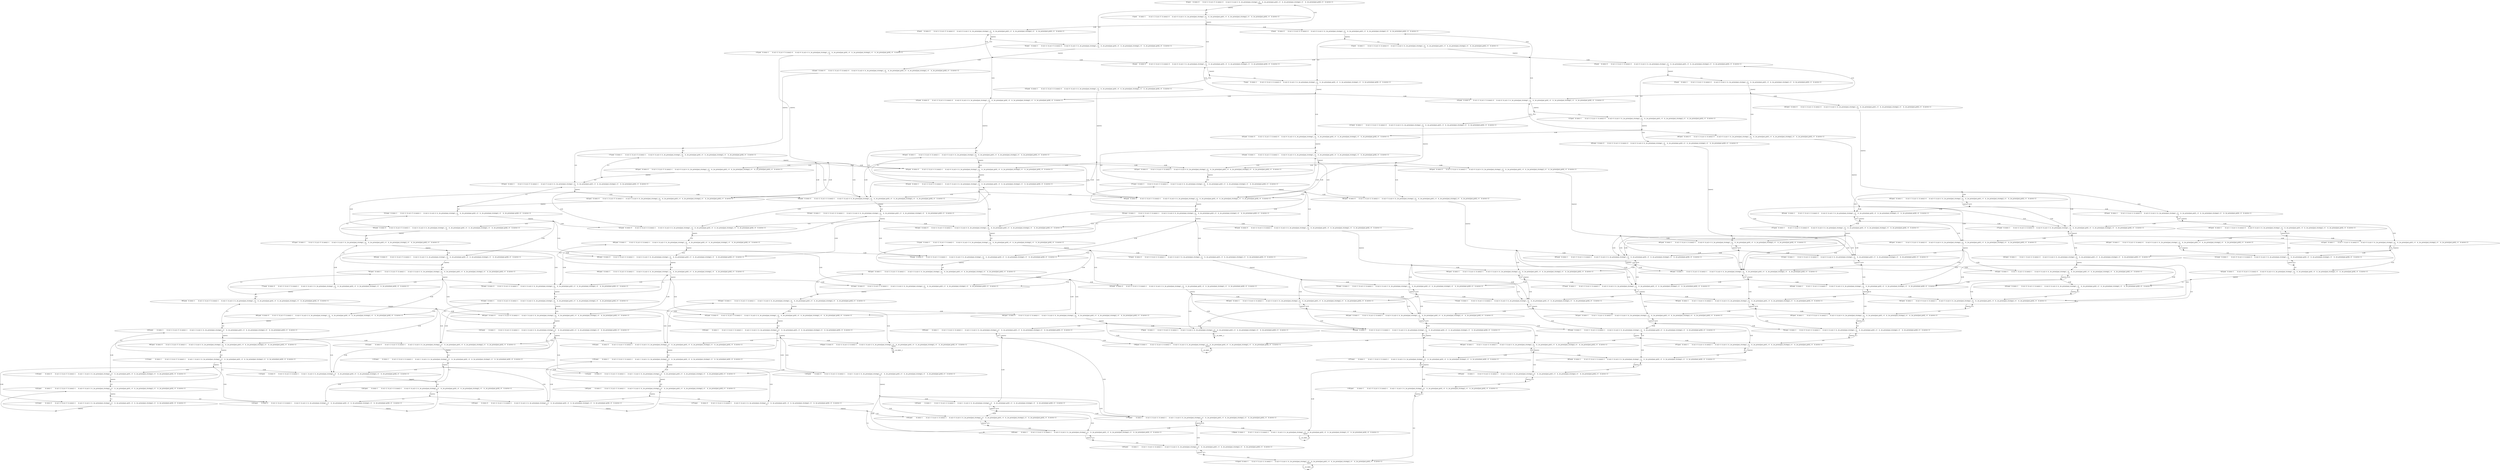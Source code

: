 digraph model {
	0 [ label = "0[!goal	& mem=0	& xa1=2	& ya1=5	& mem2=0	& xa2=6	& ya2=2	& _loc_prism2jani_strategy1_=0	& _loc_prism2jani_grid1_=0	& _loc_prism2jani_strategy2_=0	& _loc_prism2jani_grid2_=0	& moves=1]
: {init}" ];
	1 [ label = "1[!goal	& mem=1	& xa1=2	& ya1=5	& mem2=0	& xa2=6	& ya2=2	& _loc_prism2jani_strategy1_=0	& _loc_prism2jani_grid1_=0	& _loc_prism2jani_strategy2_=0	& _loc_prism2jani_grid2_=0	& moves=1]
: {}" ];
	2 [ label = "2[!goal	& mem=0	& xa1=2	& ya1=4	& mem2=0	& xa2=6	& ya2=2	& _loc_prism2jani_strategy1_=0	& _loc_prism2jani_grid1_=0	& _loc_prism2jani_strategy2_=0	& _loc_prism2jani_grid2_=0	& moves=1]
: {}" ];
	3 [ label = "3[!goal	& mem=1	& xa1=2	& ya1=4	& mem2=0	& xa2=6	& ya2=2	& _loc_prism2jani_strategy1_=0	& _loc_prism2jani_grid1_=0	& _loc_prism2jani_strategy2_=0	& _loc_prism2jani_grid2_=0	& moves=1]
: {}" ];
	4 [ label = "4[!goal	& mem=0	& xa1=2	& ya1=5	& mem2=0	& xa2=6	& ya2=3	& _loc_prism2jani_strategy1_=0	& _loc_prism2jani_grid1_=0	& _loc_prism2jani_strategy2_=0	& _loc_prism2jani_grid2_=0	& moves=1]
: {}" ];
	5 [ label = "5[!goal	& mem=1	& xa1=2	& ya1=5	& mem2=0	& xa2=6	& ya2=3	& _loc_prism2jani_strategy1_=0	& _loc_prism2jani_grid1_=0	& _loc_prism2jani_strategy2_=0	& _loc_prism2jani_grid2_=0	& moves=1]
: {}" ];
	6 [ label = "6[!goal	& mem=0	& xa1=2	& ya1=4	& mem2=0	& xa2=6	& ya2=3	& _loc_prism2jani_strategy1_=0	& _loc_prism2jani_grid1_=0	& _loc_prism2jani_strategy2_=0	& _loc_prism2jani_grid2_=0	& moves=1]
: {}" ];
	7 [ label = "7[!goal	& mem=1	& xa1=2	& ya1=4	& mem2=0	& xa2=6	& ya2=3	& _loc_prism2jani_strategy1_=0	& _loc_prism2jani_grid1_=0	& _loc_prism2jani_strategy2_=0	& _loc_prism2jani_grid2_=0	& moves=1]
: {}" ];
	8 [ label = "8[!goal	& mem=0	& xa1=2	& ya1=3	& mem2=0	& xa2=6	& ya2=2	& _loc_prism2jani_strategy1_=0	& _loc_prism2jani_grid1_=0	& _loc_prism2jani_strategy2_=0	& _loc_prism2jani_grid2_=0	& moves=1]
: {}" ];
	9 [ label = "9[!goal	& mem=1	& xa1=2	& ya1=3	& mem2=0	& xa2=6	& ya2=2	& _loc_prism2jani_strategy1_=0	& _loc_prism2jani_grid1_=0	& _loc_prism2jani_strategy2_=0	& _loc_prism2jani_grid2_=0	& moves=1]
: {}" ];
	10 [ label = "10[!goal	& mem=0	& xa1=2	& ya1=3	& mem2=0	& xa2=6	& ya2=3	& _loc_prism2jani_strategy1_=0	& _loc_prism2jani_grid1_=0	& _loc_prism2jani_strategy2_=0	& _loc_prism2jani_grid2_=0	& moves=1]
: {}" ];
	11 [ label = "11[!goal	& mem=1	& xa1=2	& ya1=3	& mem2=0	& xa2=6	& ya2=3	& _loc_prism2jani_strategy1_=0	& _loc_prism2jani_grid1_=0	& _loc_prism2jani_strategy2_=0	& _loc_prism2jani_grid2_=0	& moves=1]
: {}" ];
	12 [ label = "12[!goal	& mem=0	& xa1=2	& ya1=5	& mem2=0	& xa2=6	& ya2=4	& _loc_prism2jani_strategy1_=0	& _loc_prism2jani_grid1_=0	& _loc_prism2jani_strategy2_=0	& _loc_prism2jani_grid2_=0	& moves=1]
: {}" ];
	13 [ label = "13[!goal	& mem=1	& xa1=2	& ya1=5	& mem2=0	& xa2=6	& ya2=4	& _loc_prism2jani_strategy1_=0	& _loc_prism2jani_grid1_=0	& _loc_prism2jani_strategy2_=0	& _loc_prism2jani_grid2_=0	& moves=1]
: {}" ];
	14 [ label = "14[!goal	& mem=0	& xa1=2	& ya1=4	& mem2=0	& xa2=6	& ya2=4	& _loc_prism2jani_strategy1_=0	& _loc_prism2jani_grid1_=0	& _loc_prism2jani_strategy2_=0	& _loc_prism2jani_grid2_=0	& moves=1]
: {}" ];
	15 [ label = "15[!goal	& mem=1	& xa1=2	& ya1=4	& mem2=0	& xa2=6	& ya2=4	& _loc_prism2jani_strategy1_=0	& _loc_prism2jani_grid1_=0	& _loc_prism2jani_strategy2_=0	& _loc_prism2jani_grid2_=0	& moves=1]
: {}" ];
	16 [ label = "16[!goal	& mem=0	& xa1=2	& ya1=5	& mem2=1	& xa2=6	& ya2=4	& _loc_prism2jani_strategy1_=0	& _loc_prism2jani_grid1_=0	& _loc_prism2jani_strategy2_=0	& _loc_prism2jani_grid2_=0	& moves=1]
: {}" ];
	17 [ label = "17[!goal	& mem=1	& xa1=2	& ya1=5	& mem2=1	& xa2=6	& ya2=4	& _loc_prism2jani_strategy1_=0	& _loc_prism2jani_grid1_=0	& _loc_prism2jani_strategy2_=0	& _loc_prism2jani_grid2_=0	& moves=1]
: {}" ];
	18 [ label = "18[!goal	& mem=0	& xa1=2	& ya1=4	& mem2=1	& xa2=6	& ya2=4	& _loc_prism2jani_strategy1_=0	& _loc_prism2jani_grid1_=0	& _loc_prism2jani_strategy2_=0	& _loc_prism2jani_grid2_=0	& moves=1]
: {}" ];
	19 [ label = "19[!goal	& mem=1	& xa1=2	& ya1=4	& mem2=1	& xa2=6	& ya2=4	& _loc_prism2jani_strategy1_=0	& _loc_prism2jani_grid1_=0	& _loc_prism2jani_strategy2_=0	& _loc_prism2jani_grid2_=0	& moves=1]
: {}" ];
	20 [ label = "20[!goal	& mem=0	& xa1=2	& ya1=3	& mem2=0	& xa2=6	& ya2=4	& _loc_prism2jani_strategy1_=0	& _loc_prism2jani_grid1_=0	& _loc_prism2jani_strategy2_=0	& _loc_prism2jani_grid2_=0	& moves=1]
: {}" ];
	21 [ label = "21[!goal	& mem=1	& xa1=2	& ya1=3	& mem2=0	& xa2=6	& ya2=4	& _loc_prism2jani_strategy1_=0	& _loc_prism2jani_grid1_=0	& _loc_prism2jani_strategy2_=0	& _loc_prism2jani_grid2_=0	& moves=1]
: {}" ];
	22 [ label = "22[!goal	& mem=0	& xa1=2	& ya1=3	& mem2=1	& xa2=6	& ya2=4	& _loc_prism2jani_strategy1_=0	& _loc_prism2jani_grid1_=0	& _loc_prism2jani_strategy2_=0	& _loc_prism2jani_grid2_=0	& moves=1]
: {}" ];
	23 [ label = "23[!goal	& mem=1	& xa1=2	& ya1=3	& mem2=1	& xa2=6	& ya2=4	& _loc_prism2jani_strategy1_=0	& _loc_prism2jani_grid1_=0	& _loc_prism2jani_strategy2_=0	& _loc_prism2jani_grid2_=0	& moves=1]
: {}" ];
	24 [ label = "24[!goal	& mem=0	& xa1=2	& ya1=2	& mem2=0	& xa2=6	& ya2=2	& _loc_prism2jani_strategy1_=0	& _loc_prism2jani_grid1_=0	& _loc_prism2jani_strategy2_=0	& _loc_prism2jani_grid2_=0	& moves=1]
: {}" ];
	25 [ label = "25[!goal	& mem=1	& xa1=2	& ya1=2	& mem2=0	& xa2=6	& ya2=2	& _loc_prism2jani_strategy1_=0	& _loc_prism2jani_grid1_=0	& _loc_prism2jani_strategy2_=0	& _loc_prism2jani_grid2_=0	& moves=1]
: {}" ];
	26 [ label = "26[!goal	& mem=0	& xa1=2	& ya1=2	& mem2=0	& xa2=6	& ya2=3	& _loc_prism2jani_strategy1_=0	& _loc_prism2jani_grid1_=0	& _loc_prism2jani_strategy2_=0	& _loc_prism2jani_grid2_=0	& moves=1]
: {}" ];
	27 [ label = "27[!goal	& mem=1	& xa1=2	& ya1=2	& mem2=0	& xa2=6	& ya2=3	& _loc_prism2jani_strategy1_=0	& _loc_prism2jani_grid1_=0	& _loc_prism2jani_strategy2_=0	& _loc_prism2jani_grid2_=0	& moves=1]
: {}" ];
	28 [ label = "28[!goal	& mem=0	& xa1=2	& ya1=2	& mem2=0	& xa2=6	& ya2=4	& _loc_prism2jani_strategy1_=0	& _loc_prism2jani_grid1_=0	& _loc_prism2jani_strategy2_=0	& _loc_prism2jani_grid2_=0	& moves=1]
: {}" ];
	29 [ label = "29[!goal	& mem=1	& xa1=2	& ya1=2	& mem2=0	& xa2=6	& ya2=4	& _loc_prism2jani_strategy1_=0	& _loc_prism2jani_grid1_=0	& _loc_prism2jani_strategy2_=0	& _loc_prism2jani_grid2_=0	& moves=1]
: {}" ];
	30 [ label = "30[!goal	& mem=0	& xa1=2	& ya1=2	& mem2=1	& xa2=6	& ya2=4	& _loc_prism2jani_strategy1_=0	& _loc_prism2jani_grid1_=0	& _loc_prism2jani_strategy2_=0	& _loc_prism2jani_grid2_=0	& moves=1]
: {}" ];
	31 [ label = "31[!goal	& mem=1	& xa1=2	& ya1=2	& mem2=1	& xa2=6	& ya2=4	& _loc_prism2jani_strategy1_=0	& _loc_prism2jani_grid1_=0	& _loc_prism2jani_strategy2_=0	& _loc_prism2jani_grid2_=0	& moves=1]
: {}" ];
	32 [ label = "32[!goal	& mem=0	& xa1=2	& ya1=5	& mem2=1	& xa2=5	& ya2=4	& _loc_prism2jani_strategy1_=0	& _loc_prism2jani_grid1_=0	& _loc_prism2jani_strategy2_=0	& _loc_prism2jani_grid2_=0	& moves=1]
: {}" ];
	33 [ label = "33[!goal	& mem=1	& xa1=2	& ya1=5	& mem2=1	& xa2=5	& ya2=4	& _loc_prism2jani_strategy1_=0	& _loc_prism2jani_grid1_=0	& _loc_prism2jani_strategy2_=0	& _loc_prism2jani_grid2_=0	& moves=1]
: {}" ];
	34 [ label = "34[!goal	& mem=0	& xa1=2	& ya1=4	& mem2=1	& xa2=5	& ya2=4	& _loc_prism2jani_strategy1_=0	& _loc_prism2jani_grid1_=0	& _loc_prism2jani_strategy2_=0	& _loc_prism2jani_grid2_=0	& moves=1]
: {}" ];
	35 [ label = "35[!goal	& mem=1	& xa1=2	& ya1=4	& mem2=1	& xa2=5	& ya2=4	& _loc_prism2jani_strategy1_=0	& _loc_prism2jani_grid1_=0	& _loc_prism2jani_strategy2_=0	& _loc_prism2jani_grid2_=0	& moves=1]
: {}" ];
	36 [ label = "36[!goal	& mem=0	& xa1=2	& ya1=3	& mem2=1	& xa2=5	& ya2=4	& _loc_prism2jani_strategy1_=0	& _loc_prism2jani_grid1_=0	& _loc_prism2jani_strategy2_=0	& _loc_prism2jani_grid2_=0	& moves=1]
: {}" ];
	37 [ label = "37[!goal	& mem=1	& xa1=2	& ya1=3	& mem2=1	& xa2=5	& ya2=4	& _loc_prism2jani_strategy1_=0	& _loc_prism2jani_grid1_=0	& _loc_prism2jani_strategy2_=0	& _loc_prism2jani_grid2_=0	& moves=1]
: {}" ];
	38 [ label = "38[!goal	& mem=0	& xa1=2	& ya1=2	& mem2=1	& xa2=5	& ya2=4	& _loc_prism2jani_strategy1_=0	& _loc_prism2jani_grid1_=0	& _loc_prism2jani_strategy2_=0	& _loc_prism2jani_grid2_=0	& moves=1]
: {}" ];
	39 [ label = "39[!goal	& mem=1	& xa1=2	& ya1=2	& mem2=1	& xa2=5	& ya2=4	& _loc_prism2jani_strategy1_=0	& _loc_prism2jani_grid1_=0	& _loc_prism2jani_strategy2_=0	& _loc_prism2jani_grid2_=0	& moves=1]
: {}" ];
	40 [ label = "40[!goal	& mem=1	& xa1=1	& ya1=2	& mem2=0	& xa2=6	& ya2=2	& _loc_prism2jani_strategy1_=0	& _loc_prism2jani_grid1_=0	& _loc_prism2jani_strategy2_=0	& _loc_prism2jani_grid2_=0	& moves=1]
: {}" ];
	41 [ label = "41[!goal	& mem=1	& xa1=1	& ya1=2	& mem2=0	& xa2=6	& ya2=3	& _loc_prism2jani_strategy1_=0	& _loc_prism2jani_grid1_=0	& _loc_prism2jani_strategy2_=0	& _loc_prism2jani_grid2_=0	& moves=1]
: {}" ];
	42 [ label = "42[!goal	& mem=1	& xa1=1	& ya1=2	& mem2=0	& xa2=6	& ya2=4	& _loc_prism2jani_strategy1_=0	& _loc_prism2jani_grid1_=0	& _loc_prism2jani_strategy2_=0	& _loc_prism2jani_grid2_=0	& moves=1]
: {}" ];
	43 [ label = "43[!goal	& mem=1	& xa1=1	& ya1=2	& mem2=1	& xa2=6	& ya2=4	& _loc_prism2jani_strategy1_=0	& _loc_prism2jani_grid1_=0	& _loc_prism2jani_strategy2_=0	& _loc_prism2jani_grid2_=0	& moves=1]
: {}" ];
	44 [ label = "44[!goal	& mem=1	& xa1=1	& ya1=2	& mem2=1	& xa2=5	& ya2=4	& _loc_prism2jani_strategy1_=0	& _loc_prism2jani_grid1_=0	& _loc_prism2jani_strategy2_=0	& _loc_prism2jani_grid2_=0	& moves=1]
: {}" ];
	45 [ label = "45[!goal	& mem=1	& xa1=3	& ya1=2	& mem2=0	& xa2=6	& ya2=2	& _loc_prism2jani_strategy1_=0	& _loc_prism2jani_grid1_=0	& _loc_prism2jani_strategy2_=0	& _loc_prism2jani_grid2_=0	& moves=1]
: {}" ];
	46 [ label = "46[!goal	& mem=1	& xa1=3	& ya1=2	& mem2=0	& xa2=6	& ya2=3	& _loc_prism2jani_strategy1_=0	& _loc_prism2jani_grid1_=0	& _loc_prism2jani_strategy2_=0	& _loc_prism2jani_grid2_=0	& moves=1]
: {}" ];
	47 [ label = "47[!goal	& mem=1	& xa1=3	& ya1=2	& mem2=0	& xa2=6	& ya2=4	& _loc_prism2jani_strategy1_=0	& _loc_prism2jani_grid1_=0	& _loc_prism2jani_strategy2_=0	& _loc_prism2jani_grid2_=0	& moves=1]
: {}" ];
	48 [ label = "48[!goal	& mem=1	& xa1=3	& ya1=2	& mem2=1	& xa2=6	& ya2=4	& _loc_prism2jani_strategy1_=0	& _loc_prism2jani_grid1_=0	& _loc_prism2jani_strategy2_=0	& _loc_prism2jani_grid2_=0	& moves=1]
: {}" ];
	49 [ label = "49[!goal	& mem=1	& xa1=3	& ya1=2	& mem2=1	& xa2=5	& ya2=4	& _loc_prism2jani_strategy1_=0	& _loc_prism2jani_grid1_=0	& _loc_prism2jani_strategy2_=0	& _loc_prism2jani_grid2_=0	& moves=1]
: {}" ];
	50 [ label = "50[!goal	& mem=0	& xa1=2	& ya1=5	& mem2=1	& xa2=4	& ya2=4	& _loc_prism2jani_strategy1_=0	& _loc_prism2jani_grid1_=0	& _loc_prism2jani_strategy2_=0	& _loc_prism2jani_grid2_=0	& moves=1]
: {}" ];
	51 [ label = "51[!goal	& mem=1	& xa1=2	& ya1=5	& mem2=1	& xa2=4	& ya2=4	& _loc_prism2jani_strategy1_=0	& _loc_prism2jani_grid1_=0	& _loc_prism2jani_strategy2_=0	& _loc_prism2jani_grid2_=0	& moves=1]
: {}" ];
	52 [ label = "52[!goal	& mem=0	& xa1=2	& ya1=4	& mem2=1	& xa2=4	& ya2=4	& _loc_prism2jani_strategy1_=0	& _loc_prism2jani_grid1_=0	& _loc_prism2jani_strategy2_=0	& _loc_prism2jani_grid2_=0	& moves=1]
: {}" ];
	53 [ label = "53[!goal	& mem=1	& xa1=2	& ya1=4	& mem2=1	& xa2=4	& ya2=4	& _loc_prism2jani_strategy1_=0	& _loc_prism2jani_grid1_=0	& _loc_prism2jani_strategy2_=0	& _loc_prism2jani_grid2_=0	& moves=1]
: {}" ];
	54 [ label = "54[!goal	& mem=0	& xa1=2	& ya1=3	& mem2=1	& xa2=4	& ya2=4	& _loc_prism2jani_strategy1_=0	& _loc_prism2jani_grid1_=0	& _loc_prism2jani_strategy2_=0	& _loc_prism2jani_grid2_=0	& moves=1]
: {}" ];
	55 [ label = "55[!goal	& mem=1	& xa1=2	& ya1=3	& mem2=1	& xa2=4	& ya2=4	& _loc_prism2jani_strategy1_=0	& _loc_prism2jani_grid1_=0	& _loc_prism2jani_strategy2_=0	& _loc_prism2jani_grid2_=0	& moves=1]
: {}" ];
	56 [ label = "56[!goal	& mem=0	& xa1=2	& ya1=2	& mem2=1	& xa2=4	& ya2=4	& _loc_prism2jani_strategy1_=0	& _loc_prism2jani_grid1_=0	& _loc_prism2jani_strategy2_=0	& _loc_prism2jani_grid2_=0	& moves=1]
: {}" ];
	57 [ label = "57[!goal	& mem=1	& xa1=2	& ya1=2	& mem2=1	& xa2=4	& ya2=4	& _loc_prism2jani_strategy1_=0	& _loc_prism2jani_grid1_=0	& _loc_prism2jani_strategy2_=0	& _loc_prism2jani_grid2_=0	& moves=1]
: {}" ];
	58 [ label = "58[!goal	& mem=1	& xa1=1	& ya1=2	& mem2=1	& xa2=4	& ya2=4	& _loc_prism2jani_strategy1_=0	& _loc_prism2jani_grid1_=0	& _loc_prism2jani_strategy2_=0	& _loc_prism2jani_grid2_=0	& moves=1]
: {}" ];
	59 [ label = "59[!goal	& mem=1	& xa1=3	& ya1=2	& mem2=1	& xa2=4	& ya2=4	& _loc_prism2jani_strategy1_=0	& _loc_prism2jani_grid1_=0	& _loc_prism2jani_strategy2_=0	& _loc_prism2jani_grid2_=0	& moves=1]
: {}" ];
	60 [ label = "60[!goal	& mem=1	& xa1=0	& ya1=2	& mem2=0	& xa2=6	& ya2=2	& _loc_prism2jani_strategy1_=0	& _loc_prism2jani_grid1_=0	& _loc_prism2jani_strategy2_=0	& _loc_prism2jani_grid2_=0	& moves=1]
: {}" ];
	61 [ label = "61[!goal	& mem=1	& xa1=0	& ya1=2	& mem2=0	& xa2=6	& ya2=3	& _loc_prism2jani_strategy1_=0	& _loc_prism2jani_grid1_=0	& _loc_prism2jani_strategy2_=0	& _loc_prism2jani_grid2_=0	& moves=1]
: {}" ];
	62 [ label = "62[!goal	& mem=1	& xa1=0	& ya1=2	& mem2=0	& xa2=6	& ya2=4	& _loc_prism2jani_strategy1_=0	& _loc_prism2jani_grid1_=0	& _loc_prism2jani_strategy2_=0	& _loc_prism2jani_grid2_=0	& moves=1]
: {}" ];
	63 [ label = "63[!goal	& mem=1	& xa1=0	& ya1=2	& mem2=1	& xa2=6	& ya2=4	& _loc_prism2jani_strategy1_=0	& _loc_prism2jani_grid1_=0	& _loc_prism2jani_strategy2_=0	& _loc_prism2jani_grid2_=0	& moves=1]
: {}" ];
	64 [ label = "64[!goal	& mem=1	& xa1=0	& ya1=2	& mem2=1	& xa2=5	& ya2=4	& _loc_prism2jani_strategy1_=0	& _loc_prism2jani_grid1_=0	& _loc_prism2jani_strategy2_=0	& _loc_prism2jani_grid2_=0	& moves=1]
: {}" ];
	65 [ label = "65[!goal	& mem=1	& xa1=0	& ya1=2	& mem2=1	& xa2=4	& ya2=4	& _loc_prism2jani_strategy1_=0	& _loc_prism2jani_grid1_=0	& _loc_prism2jani_strategy2_=0	& _loc_prism2jani_grid2_=0	& moves=1]
: {}" ];
	66 [ label = "66[!goal	& mem=0	& xa1=2	& ya1=5	& mem2=1	& xa2=4	& ya2=3	& _loc_prism2jani_strategy1_=0	& _loc_prism2jani_grid1_=0	& _loc_prism2jani_strategy2_=0	& _loc_prism2jani_grid2_=0	& moves=1]
: {}" ];
	67 [ label = "67[!goal	& mem=1	& xa1=2	& ya1=5	& mem2=1	& xa2=4	& ya2=3	& _loc_prism2jani_strategy1_=0	& _loc_prism2jani_grid1_=0	& _loc_prism2jani_strategy2_=0	& _loc_prism2jani_grid2_=0	& moves=1]
: {}" ];
	68 [ label = "68[!goal	& mem=0	& xa1=2	& ya1=4	& mem2=1	& xa2=4	& ya2=3	& _loc_prism2jani_strategy1_=0	& _loc_prism2jani_grid1_=0	& _loc_prism2jani_strategy2_=0	& _loc_prism2jani_grid2_=0	& moves=1]
: {}" ];
	69 [ label = "69[!goal	& mem=1	& xa1=2	& ya1=4	& mem2=1	& xa2=4	& ya2=3	& _loc_prism2jani_strategy1_=0	& _loc_prism2jani_grid1_=0	& _loc_prism2jani_strategy2_=0	& _loc_prism2jani_grid2_=0	& moves=1]
: {}" ];
	70 [ label = "70[!goal	& mem=0	& xa1=2	& ya1=3	& mem2=1	& xa2=4	& ya2=3	& _loc_prism2jani_strategy1_=0	& _loc_prism2jani_grid1_=0	& _loc_prism2jani_strategy2_=0	& _loc_prism2jani_grid2_=0	& moves=1]
: {}" ];
	71 [ label = "71[!goal	& mem=1	& xa1=2	& ya1=3	& mem2=1	& xa2=4	& ya2=3	& _loc_prism2jani_strategy1_=0	& _loc_prism2jani_grid1_=0	& _loc_prism2jani_strategy2_=0	& _loc_prism2jani_grid2_=0	& moves=1]
: {}" ];
	72 [ label = "72[!goal	& mem=0	& xa1=2	& ya1=2	& mem2=1	& xa2=4	& ya2=3	& _loc_prism2jani_strategy1_=0	& _loc_prism2jani_grid1_=0	& _loc_prism2jani_strategy2_=0	& _loc_prism2jani_grid2_=0	& moves=1]
: {}" ];
	73 [ label = "73[!goal	& mem=1	& xa1=2	& ya1=2	& mem2=1	& xa2=4	& ya2=3	& _loc_prism2jani_strategy1_=0	& _loc_prism2jani_grid1_=0	& _loc_prism2jani_strategy2_=0	& _loc_prism2jani_grid2_=0	& moves=1]
: {}" ];
	74 [ label = "74[!goal	& mem=1	& xa1=1	& ya1=2	& mem2=1	& xa2=4	& ya2=3	& _loc_prism2jani_strategy1_=0	& _loc_prism2jani_grid1_=0	& _loc_prism2jani_strategy2_=0	& _loc_prism2jani_grid2_=0	& moves=1]
: {}" ];
	75 [ label = "75[!goal	& mem=1	& xa1=3	& ya1=2	& mem2=1	& xa2=4	& ya2=3	& _loc_prism2jani_strategy1_=0	& _loc_prism2jani_grid1_=0	& _loc_prism2jani_strategy2_=0	& _loc_prism2jani_grid2_=0	& moves=1]
: {}" ];
	76 [ label = "76[!goal	& mem=1	& xa1=0	& ya1=2	& mem2=1	& xa2=4	& ya2=3	& _loc_prism2jani_strategy1_=0	& _loc_prism2jani_grid1_=0	& _loc_prism2jani_strategy2_=0	& _loc_prism2jani_grid2_=0	& moves=1]
: {}" ];
	77 [ label = "77[!goal	& mem=0	& xa1=2	& ya1=5	& mem2=1	& xa2=4	& ya2=2	& _loc_prism2jani_strategy1_=0	& _loc_prism2jani_grid1_=0	& _loc_prism2jani_strategy2_=0	& _loc_prism2jani_grid2_=0	& moves=1]
: {}" ];
	78 [ label = "78[!goal	& mem=1	& xa1=2	& ya1=5	& mem2=1	& xa2=4	& ya2=2	& _loc_prism2jani_strategy1_=0	& _loc_prism2jani_grid1_=0	& _loc_prism2jani_strategy2_=0	& _loc_prism2jani_grid2_=0	& moves=1]
: {}" ];
	79 [ label = "79[!goal	& mem=0	& xa1=2	& ya1=4	& mem2=1	& xa2=4	& ya2=2	& _loc_prism2jani_strategy1_=0	& _loc_prism2jani_grid1_=0	& _loc_prism2jani_strategy2_=0	& _loc_prism2jani_grid2_=0	& moves=1]
: {}" ];
	80 [ label = "80[!goal	& mem=1	& xa1=2	& ya1=4	& mem2=1	& xa2=4	& ya2=2	& _loc_prism2jani_strategy1_=0	& _loc_prism2jani_grid1_=0	& _loc_prism2jani_strategy2_=0	& _loc_prism2jani_grid2_=0	& moves=1]
: {}" ];
	81 [ label = "81[!goal	& mem=0	& xa1=2	& ya1=3	& mem2=1	& xa2=4	& ya2=2	& _loc_prism2jani_strategy1_=0	& _loc_prism2jani_grid1_=0	& _loc_prism2jani_strategy2_=0	& _loc_prism2jani_grid2_=0	& moves=1]
: {}" ];
	82 [ label = "82[!goal	& mem=1	& xa1=2	& ya1=3	& mem2=1	& xa2=4	& ya2=2	& _loc_prism2jani_strategy1_=0	& _loc_prism2jani_grid1_=0	& _loc_prism2jani_strategy2_=0	& _loc_prism2jani_grid2_=0	& moves=1]
: {}" ];
	83 [ label = "83[!goal	& mem=0	& xa1=2	& ya1=2	& mem2=1	& xa2=4	& ya2=2	& _loc_prism2jani_strategy1_=0	& _loc_prism2jani_grid1_=0	& _loc_prism2jani_strategy2_=0	& _loc_prism2jani_grid2_=0	& moves=1]
: {}" ];
	84 [ label = "84[!goal	& mem=1	& xa1=2	& ya1=2	& mem2=1	& xa2=4	& ya2=2	& _loc_prism2jani_strategy1_=0	& _loc_prism2jani_grid1_=0	& _loc_prism2jani_strategy2_=0	& _loc_prism2jani_grid2_=0	& moves=1]
: {}" ];
	85 [ label = "85[!goal	& mem=1	& xa1=1	& ya1=2	& mem2=1	& xa2=4	& ya2=2	& _loc_prism2jani_strategy1_=0	& _loc_prism2jani_grid1_=0	& _loc_prism2jani_strategy2_=0	& _loc_prism2jani_grid2_=0	& moves=1]
: {}" ];
	86 [ label = "86[!goal	& mem=1	& xa1=3	& ya1=2	& mem2=1	& xa2=4	& ya2=2	& _loc_prism2jani_strategy1_=0	& _loc_prism2jani_grid1_=0	& _loc_prism2jani_strategy2_=0	& _loc_prism2jani_grid2_=0	& moves=1]
: {}" ];
	87 [ label = "87[!goal	& mem=1	& xa1=0	& ya1=2	& mem2=1	& xa2=4	& ya2=2	& _loc_prism2jani_strategy1_=0	& _loc_prism2jani_grid1_=0	& _loc_prism2jani_strategy2_=0	& _loc_prism2jani_grid2_=0	& moves=1]
: {}" ];
	88 [ label = "88[!goal	& mem=0	& xa1=2	& ya1=5	& mem2=1	& xa2=3	& ya2=2	& _loc_prism2jani_strategy1_=0	& _loc_prism2jani_grid1_=0	& _loc_prism2jani_strategy2_=0	& _loc_prism2jani_grid2_=0	& moves=1]
: {}" ];
	89 [ label = "89[!goal	& mem=1	& xa1=2	& ya1=5	& mem2=1	& xa2=3	& ya2=2	& _loc_prism2jani_strategy1_=0	& _loc_prism2jani_grid1_=0	& _loc_prism2jani_strategy2_=0	& _loc_prism2jani_grid2_=0	& moves=1]
: {}" ];
	90 [ label = "90[!goal	& mem=0	& xa1=2	& ya1=4	& mem2=1	& xa2=3	& ya2=2	& _loc_prism2jani_strategy1_=0	& _loc_prism2jani_grid1_=0	& _loc_prism2jani_strategy2_=0	& _loc_prism2jani_grid2_=0	& moves=1]
: {}" ];
	91 [ label = "91[!goal	& mem=1	& xa1=2	& ya1=4	& mem2=1	& xa2=3	& ya2=2	& _loc_prism2jani_strategy1_=0	& _loc_prism2jani_grid1_=0	& _loc_prism2jani_strategy2_=0	& _loc_prism2jani_grid2_=0	& moves=1]
: {}" ];
	92 [ label = "92[!goal	& mem=0	& xa1=2	& ya1=3	& mem2=1	& xa2=3	& ya2=2	& _loc_prism2jani_strategy1_=0	& _loc_prism2jani_grid1_=0	& _loc_prism2jani_strategy2_=0	& _loc_prism2jani_grid2_=0	& moves=1]
: {}" ];
	93 [ label = "93[!goal	& mem=1	& xa1=2	& ya1=3	& mem2=1	& xa2=3	& ya2=2	& _loc_prism2jani_strategy1_=0	& _loc_prism2jani_grid1_=0	& _loc_prism2jani_strategy2_=0	& _loc_prism2jani_grid2_=0	& moves=1]
: {}" ];
	94 [ label = "94[!goal	& mem=0	& xa1=2	& ya1=2	& mem2=1	& xa2=3	& ya2=2	& _loc_prism2jani_strategy1_=0	& _loc_prism2jani_grid1_=0	& _loc_prism2jani_strategy2_=0	& _loc_prism2jani_grid2_=0	& moves=1]
: {}" ];
	95 [ label = "95[!goal	& mem=1	& xa1=2	& ya1=2	& mem2=1	& xa2=3	& ya2=2	& _loc_prism2jani_strategy1_=0	& _loc_prism2jani_grid1_=0	& _loc_prism2jani_strategy2_=0	& _loc_prism2jani_grid2_=0	& moves=1]
: {}" ];
	96 [ label = "96[!goal	& mem=1	& xa1=1	& ya1=2	& mem2=1	& xa2=3	& ya2=2	& _loc_prism2jani_strategy1_=0	& _loc_prism2jani_grid1_=0	& _loc_prism2jani_strategy2_=0	& _loc_prism2jani_grid2_=0	& moves=1]
: {}" ];
	97 [ label = "97[goal	& mem=1	& xa1=3	& ya1=2	& mem2=1	& xa2=3	& ya2=2	& _loc_prism2jani_strategy1_=0	& _loc_prism2jani_grid1_=0	& _loc_prism2jani_strategy2_=0	& _loc_prism2jani_grid2_=0	& moves=1]
: {goal}" ];
	98 [ label = "98[!goal	& mem=1	& xa1=0	& ya1=2	& mem2=1	& xa2=3	& ya2=2	& _loc_prism2jani_strategy1_=0	& _loc_prism2jani_grid1_=0	& _loc_prism2jani_strategy2_=0	& _loc_prism2jani_grid2_=0	& moves=1]
: {}" ];
	99 [ label = "99[!goal	& mem=0	& xa1=2	& ya1=5	& mem2=1	& xa2=2	& ya2=2	& _loc_prism2jani_strategy1_=0	& _loc_prism2jani_grid1_=0	& _loc_prism2jani_strategy2_=0	& _loc_prism2jani_grid2_=0	& moves=1]
: {}" ];
	100 [ label = "100[!goal	& mem=1	& xa1=2	& ya1=5	& mem2=1	& xa2=2	& ya2=2	& _loc_prism2jani_strategy1_=0	& _loc_prism2jani_grid1_=0	& _loc_prism2jani_strategy2_=0	& _loc_prism2jani_grid2_=0	& moves=1]
: {}" ];
	101 [ label = "101[!goal	& mem=0	& xa1=2	& ya1=4	& mem2=1	& xa2=2	& ya2=2	& _loc_prism2jani_strategy1_=0	& _loc_prism2jani_grid1_=0	& _loc_prism2jani_strategy2_=0	& _loc_prism2jani_grid2_=0	& moves=1]
: {}" ];
	102 [ label = "102[!goal	& mem=1	& xa1=2	& ya1=4	& mem2=1	& xa2=2	& ya2=2	& _loc_prism2jani_strategy1_=0	& _loc_prism2jani_grid1_=0	& _loc_prism2jani_strategy2_=0	& _loc_prism2jani_grid2_=0	& moves=1]
: {}" ];
	103 [ label = "103[!goal	& mem=0	& xa1=2	& ya1=3	& mem2=1	& xa2=2	& ya2=2	& _loc_prism2jani_strategy1_=0	& _loc_prism2jani_grid1_=0	& _loc_prism2jani_strategy2_=0	& _loc_prism2jani_grid2_=0	& moves=1]
: {}" ];
	104 [ label = "104[!goal	& mem=1	& xa1=2	& ya1=3	& mem2=1	& xa2=2	& ya2=2	& _loc_prism2jani_strategy1_=0	& _loc_prism2jani_grid1_=0	& _loc_prism2jani_strategy2_=0	& _loc_prism2jani_grid2_=0	& moves=1]
: {}" ];
	105 [ label = "105[goal	& mem=0	& xa1=2	& ya1=2	& mem2=1	& xa2=2	& ya2=2	& _loc_prism2jani_strategy1_=0	& _loc_prism2jani_grid1_=0	& _loc_prism2jani_strategy2_=0	& _loc_prism2jani_grid2_=0	& moves=1]
: {goal}" ];
	106 [ label = "106[goal	& mem=1	& xa1=2	& ya1=2	& mem2=1	& xa2=2	& ya2=2	& _loc_prism2jani_strategy1_=0	& _loc_prism2jani_grid1_=0	& _loc_prism2jani_strategy2_=0	& _loc_prism2jani_grid2_=0	& moves=1]
: {goal}" ];
	107 [ label = "107[!goal	& mem=1	& xa1=1	& ya1=2	& mem2=1	& xa2=2	& ya2=2	& _loc_prism2jani_strategy1_=0	& _loc_prism2jani_grid1_=0	& _loc_prism2jani_strategy2_=0	& _loc_prism2jani_grid2_=0	& moves=1]
: {}" ];
	108 [ label = "108[!goal	& mem=1	& xa1=3	& ya1=2	& mem2=1	& xa2=2	& ya2=2	& _loc_prism2jani_strategy1_=0	& _loc_prism2jani_grid1_=0	& _loc_prism2jani_strategy2_=0	& _loc_prism2jani_grid2_=0	& moves=1]
: {}" ];
	109 [ label = "109[!goal	& mem=1	& xa1=0	& ya1=2	& mem2=1	& xa2=2	& ya2=2	& _loc_prism2jani_strategy1_=0	& _loc_prism2jani_grid1_=0	& _loc_prism2jani_strategy2_=0	& _loc_prism2jani_grid2_=0	& moves=1]
: {}" ];
	110 [ label = "110[!goal	& mem=0	& xa1=2	& ya1=5	& mem2=1	& xa2=1	& ya2=2	& _loc_prism2jani_strategy1_=0	& _loc_prism2jani_grid1_=0	& _loc_prism2jani_strategy2_=0	& _loc_prism2jani_grid2_=0	& moves=1]
: {}" ];
	111 [ label = "111[!goal	& mem=1	& xa1=2	& ya1=5	& mem2=1	& xa2=1	& ya2=2	& _loc_prism2jani_strategy1_=0	& _loc_prism2jani_grid1_=0	& _loc_prism2jani_strategy2_=0	& _loc_prism2jani_grid2_=0	& moves=1]
: {}" ];
	112 [ label = "112[!goal	& mem=0	& xa1=2	& ya1=4	& mem2=1	& xa2=1	& ya2=2	& _loc_prism2jani_strategy1_=0	& _loc_prism2jani_grid1_=0	& _loc_prism2jani_strategy2_=0	& _loc_prism2jani_grid2_=0	& moves=1]
: {}" ];
	113 [ label = "113[!goal	& mem=1	& xa1=2	& ya1=4	& mem2=1	& xa2=1	& ya2=2	& _loc_prism2jani_strategy1_=0	& _loc_prism2jani_grid1_=0	& _loc_prism2jani_strategy2_=0	& _loc_prism2jani_grid2_=0	& moves=1]
: {}" ];
	114 [ label = "114[!goal	& mem=0	& xa1=2	& ya1=3	& mem2=1	& xa2=1	& ya2=2	& _loc_prism2jani_strategy1_=0	& _loc_prism2jani_grid1_=0	& _loc_prism2jani_strategy2_=0	& _loc_prism2jani_grid2_=0	& moves=1]
: {}" ];
	115 [ label = "115[!goal	& mem=1	& xa1=2	& ya1=3	& mem2=1	& xa2=1	& ya2=2	& _loc_prism2jani_strategy1_=0	& _loc_prism2jani_grid1_=0	& _loc_prism2jani_strategy2_=0	& _loc_prism2jani_grid2_=0	& moves=1]
: {}" ];
	116 [ label = "116[!goal	& mem=0	& xa1=2	& ya1=2	& mem2=1	& xa2=1	& ya2=2	& _loc_prism2jani_strategy1_=0	& _loc_prism2jani_grid1_=0	& _loc_prism2jani_strategy2_=0	& _loc_prism2jani_grid2_=0	& moves=1]
: {}" ];
	117 [ label = "117[!goal	& mem=1	& xa1=2	& ya1=2	& mem2=1	& xa2=1	& ya2=2	& _loc_prism2jani_strategy1_=0	& _loc_prism2jani_grid1_=0	& _loc_prism2jani_strategy2_=0	& _loc_prism2jani_grid2_=0	& moves=1]
: {}" ];
	118 [ label = "118[goal	& mem=1	& xa1=1	& ya1=2	& mem2=1	& xa2=1	& ya2=2	& _loc_prism2jani_strategy1_=0	& _loc_prism2jani_grid1_=0	& _loc_prism2jani_strategy2_=0	& _loc_prism2jani_grid2_=0	& moves=1]
: {goal}" ];
	119 [ label = "119[!goal	& mem=1	& xa1=0	& ya1=2	& mem2=1	& xa2=1	& ya2=2	& _loc_prism2jani_strategy1_=0	& _loc_prism2jani_grid1_=0	& _loc_prism2jani_strategy2_=0	& _loc_prism2jani_grid2_=0	& moves=1]
: {}" ];
	120 [ label = "120[!goal	& mem=1	& xa1=3	& ya1=2	& mem2=1	& xa2=1	& ya2=2	& _loc_prism2jani_strategy1_=0	& _loc_prism2jani_grid1_=0	& _loc_prism2jani_strategy2_=0	& _loc_prism2jani_grid2_=0	& moves=1]
: {}" ];
	121 [ label = "121[!goal	& mem=0	& xa1=2	& ya1=5	& mem2=1	& xa2=0	& ya2=2	& _loc_prism2jani_strategy1_=0	& _loc_prism2jani_grid1_=0	& _loc_prism2jani_strategy2_=0	& _loc_prism2jani_grid2_=0	& moves=1]
: {}" ];
	122 [ label = "122[!goal	& mem=1	& xa1=2	& ya1=5	& mem2=1	& xa2=0	& ya2=2	& _loc_prism2jani_strategy1_=0	& _loc_prism2jani_grid1_=0	& _loc_prism2jani_strategy2_=0	& _loc_prism2jani_grid2_=0	& moves=1]
: {}" ];
	123 [ label = "123[!goal	& mem=0	& xa1=2	& ya1=4	& mem2=1	& xa2=0	& ya2=2	& _loc_prism2jani_strategy1_=0	& _loc_prism2jani_grid1_=0	& _loc_prism2jani_strategy2_=0	& _loc_prism2jani_grid2_=0	& moves=1]
: {}" ];
	124 [ label = "124[!goal	& mem=1	& xa1=2	& ya1=4	& mem2=1	& xa2=0	& ya2=2	& _loc_prism2jani_strategy1_=0	& _loc_prism2jani_grid1_=0	& _loc_prism2jani_strategy2_=0	& _loc_prism2jani_grid2_=0	& moves=1]
: {}" ];
	125 [ label = "125[!goal	& mem=0	& xa1=2	& ya1=3	& mem2=1	& xa2=0	& ya2=2	& _loc_prism2jani_strategy1_=0	& _loc_prism2jani_grid1_=0	& _loc_prism2jani_strategy2_=0	& _loc_prism2jani_grid2_=0	& moves=1]
: {}" ];
	126 [ label = "126[!goal	& mem=1	& xa1=2	& ya1=3	& mem2=1	& xa2=0	& ya2=2	& _loc_prism2jani_strategy1_=0	& _loc_prism2jani_grid1_=0	& _loc_prism2jani_strategy2_=0	& _loc_prism2jani_grid2_=0	& moves=1]
: {}" ];
	127 [ label = "127[!goal	& mem=0	& xa1=2	& ya1=2	& mem2=1	& xa2=0	& ya2=2	& _loc_prism2jani_strategy1_=0	& _loc_prism2jani_grid1_=0	& _loc_prism2jani_strategy2_=0	& _loc_prism2jani_grid2_=0	& moves=1]
: {}" ];
	128 [ label = "128[!goal	& mem=1	& xa1=2	& ya1=2	& mem2=1	& xa2=0	& ya2=2	& _loc_prism2jani_strategy1_=0	& _loc_prism2jani_grid1_=0	& _loc_prism2jani_strategy2_=0	& _loc_prism2jani_grid2_=0	& moves=1]
: {}" ];
	129 [ label = "129[!goal	& mem=1	& xa1=1	& ya1=2	& mem2=1	& xa2=0	& ya2=2	& _loc_prism2jani_strategy1_=0	& _loc_prism2jani_grid1_=0	& _loc_prism2jani_strategy2_=0	& _loc_prism2jani_grid2_=0	& moves=1]
: {}" ];
	130 [ label = "130[!goal	& mem=1	& xa1=3	& ya1=2	& mem2=1	& xa2=0	& ya2=2	& _loc_prism2jani_strategy1_=0	& _loc_prism2jani_grid1_=0	& _loc_prism2jani_strategy2_=0	& _loc_prism2jani_grid2_=0	& moves=1]
: {}" ];
	131 [ label = "131[goal	& mem=1	& xa1=0	& ya1=2	& mem2=1	& xa2=0	& ya2=2	& _loc_prism2jani_strategy1_=0	& _loc_prism2jani_grid1_=0	& _loc_prism2jani_strategy2_=0	& _loc_prism2jani_grid2_=0	& moves=1]
: {goal}" ];
	"0c0" [shape = "point"];
	0 -> "0c0" [ label = "{move}"]
;
	"0c0" -> 1 [ label= "0.1" ];
	"0c0" -> 5 [ label= "0.9" ];
	"1c0" [shape = "point"];
	1 -> "1c0" [ label = "{move}"]
;
	"1c0" -> 0 [ label= "0.01" ];
	"1c0" -> 2 [ label= "0.09" ];
	"1c0" -> 4 [ label= "0.09" ];
	"1c0" -> 6 [ label= "0.81" ];
	"2c0" [shape = "point"];
	2 -> "2c0" [ label = "{move}"]
;
	"2c0" -> 3 [ label= "0.1" ];
	"2c0" -> 7 [ label= "0.9" ];
	"3c0" [shape = "point"];
	3 -> "3c0" [ label = "{move}"]
;
	"3c0" -> 2 [ label= "0.01" ];
	"3c0" -> 6 [ label= "0.09" ];
	"3c0" -> 8 [ label= "0.09" ];
	"3c0" -> 10 [ label= "0.81" ];
	"4c0" [shape = "point"];
	4 -> "4c0" [ label = "{move}"]
;
	"4c0" -> 5 [ label= "0.1" ];
	"4c0" -> 13 [ label= "0.9" ];
	"5c0" [shape = "point"];
	5 -> "5c0" [ label = "{move}"]
;
	"5c0" -> 4 [ label= "0.01" ];
	"5c0" -> 6 [ label= "0.09" ];
	"5c0" -> 12 [ label= "0.09" ];
	"5c0" -> 14 [ label= "0.81" ];
	"6c0" [shape = "point"];
	6 -> "6c0" [ label = "{move}"]
;
	"6c0" -> 7 [ label= "0.1" ];
	"6c0" -> 15 [ label= "0.9" ];
	"7c0" [shape = "point"];
	7 -> "7c0" [ label = "{move}"]
;
	"7c0" -> 6 [ label= "0.01" ];
	"7c0" -> 10 [ label= "0.09" ];
	"7c0" -> 14 [ label= "0.09" ];
	"7c0" -> 20 [ label= "0.81" ];
	"8c0" [shape = "point"];
	8 -> "8c0" [ label = "{move}"]
;
	"8c0" -> 9 [ label= "0.1" ];
	"8c0" -> 11 [ label= "0.9" ];
	"9c0" [shape = "point"];
	9 -> "9c0" [ label = "{move}"]
;
	"9c0" -> 8 [ label= "0.01" ];
	"9c0" -> 10 [ label= "0.09" ];
	"9c0" -> 24 [ label= "0.09" ];
	"9c0" -> 26 [ label= "0.81" ];
	"10c0" [shape = "point"];
	10 -> "10c0" [ label = "{move}"]
;
	"10c0" -> 11 [ label= "0.1" ];
	"10c0" -> 21 [ label= "0.9" ];
	"11c0" [shape = "point"];
	11 -> "11c0" [ label = "{move}"]
;
	"11c0" -> 10 [ label= "0.01" ];
	"11c0" -> 20 [ label= "0.09" ];
	"11c0" -> 26 [ label= "0.09" ];
	"11c0" -> 28 [ label= "0.81" ];
	"12c0" [shape = "point"];
	12 -> "12c0" [ label = "{move}"]
;
	"12c0" -> 17 [ label= "0.1" ];
	"12c0" -> 33 [ label= "0.9" ];
	"13c0" [shape = "point"];
	13 -> "13c0" [ label = "{move}"]
;
	"13c0" -> 16 [ label= "0.01" ];
	"13c0" -> 18 [ label= "0.09" ];
	"13c0" -> 32 [ label= "0.09" ];
	"13c0" -> 34 [ label= "0.81" ];
	"14c0" [shape = "point"];
	14 -> "14c0" [ label = "{move}"]
;
	"14c0" -> 19 [ label= "0.1" ];
	"14c0" -> 35 [ label= "0.9" ];
	"15c0" [shape = "point"];
	15 -> "15c0" [ label = "{move}"]
;
	"15c0" -> 18 [ label= "0.01" ];
	"15c0" -> 22 [ label= "0.09" ];
	"15c0" -> 34 [ label= "0.09" ];
	"15c0" -> 36 [ label= "0.81" ];
	"16c0" [shape = "point"];
	16 -> "16c0" [ label = "{move}"]
;
	"16c0" -> 17 [ label= "0.1" ];
	"16c0" -> 33 [ label= "0.9" ];
	"17c0" [shape = "point"];
	17 -> "17c0" [ label = "{move}"]
;
	"17c0" -> 16 [ label= "0.01" ];
	"17c0" -> 18 [ label= "0.09" ];
	"17c0" -> 32 [ label= "0.09" ];
	"17c0" -> 34 [ label= "0.81" ];
	"18c0" [shape = "point"];
	18 -> "18c0" [ label = "{move}"]
;
	"18c0" -> 19 [ label= "0.1" ];
	"18c0" -> 35 [ label= "0.9" ];
	"19c0" [shape = "point"];
	19 -> "19c0" [ label = "{move}"]
;
	"19c0" -> 18 [ label= "0.01" ];
	"19c0" -> 22 [ label= "0.09" ];
	"19c0" -> 34 [ label= "0.09" ];
	"19c0" -> 36 [ label= "0.81" ];
	"20c0" [shape = "point"];
	20 -> "20c0" [ label = "{move}"]
;
	"20c0" -> 23 [ label= "0.1" ];
	"20c0" -> 37 [ label= "0.9" ];
	"21c0" [shape = "point"];
	21 -> "21c0" [ label = "{move}"]
;
	"21c0" -> 22 [ label= "0.01" ];
	"21c0" -> 30 [ label= "0.09" ];
	"21c0" -> 36 [ label= "0.09" ];
	"21c0" -> 38 [ label= "0.81" ];
	"22c0" [shape = "point"];
	22 -> "22c0" [ label = "{move}"]
;
	"22c0" -> 23 [ label= "0.1" ];
	"22c0" -> 37 [ label= "0.9" ];
	"23c0" [shape = "point"];
	23 -> "23c0" [ label = "{move}"]
;
	"23c0" -> 22 [ label= "0.01" ];
	"23c0" -> 30 [ label= "0.09" ];
	"23c0" -> 36 [ label= "0.09" ];
	"23c0" -> 38 [ label= "0.81" ];
	"24c0" [shape = "point"];
	24 -> "24c0" [ label = "{move}"]
;
	"24c0" -> 25 [ label= "0.01" ];
	"24c0" -> 27 [ label= "0.09" ];
	"24c0" -> 45 [ label= "0.09" ];
	"24c0" -> 46 [ label= "0.81" ];
	"25c0" [shape = "point"];
	25 -> "25c0" [ label = "{move}"]
;
	"25c0" -> 25 [ label= "0.01" ];
	"25c0" -> 27 [ label= "0.09" ];
	"25c0" -> 40 [ label= "0.09" ];
	"25c0" -> 41 [ label= "0.81" ];
	"26c0" [shape = "point"];
	26 -> "26c0" [ label = "{move}"]
;
	"26c0" -> 27 [ label= "0.01" ];
	"26c0" -> 29 [ label= "0.09" ];
	"26c0" -> 46 [ label= "0.09" ];
	"26c0" -> 47 [ label= "0.81" ];
	"27c0" [shape = "point"];
	27 -> "27c0" [ label = "{move}"]
;
	"27c0" -> 27 [ label= "0.01" ];
	"27c0" -> 29 [ label= "0.09" ];
	"27c0" -> 41 [ label= "0.09" ];
	"27c0" -> 42 [ label= "0.81" ];
	"28c0" [shape = "point"];
	28 -> "28c0" [ label = "{move}"]
;
	"28c0" -> 31 [ label= "0.01" ];
	"28c0" -> 39 [ label= "0.09" ];
	"28c0" -> 48 [ label= "0.09" ];
	"28c0" -> 49 [ label= "0.81" ];
	"29c0" [shape = "point"];
	29 -> "29c0" [ label = "{move}"]
;
	"29c0" -> 31 [ label= "0.01" ];
	"29c0" -> 39 [ label= "0.09" ];
	"29c0" -> 43 [ label= "0.09" ];
	"29c0" -> 44 [ label= "0.81" ];
	"30c0" [shape = "point"];
	30 -> "30c0" [ label = "{move}"]
;
	"30c0" -> 31 [ label= "0.01" ];
	"30c0" -> 39 [ label= "0.09" ];
	"30c0" -> 48 [ label= "0.09" ];
	"30c0" -> 49 [ label= "0.81" ];
	"31c0" [shape = "point"];
	31 -> "31c0" [ label = "{move}"]
;
	"31c0" -> 31 [ label= "0.01" ];
	"31c0" -> 39 [ label= "0.09" ];
	"31c0" -> 43 [ label= "0.09" ];
	"31c0" -> 44 [ label= "0.81" ];
	"32c0" [shape = "point"];
	32 -> "32c0" [ label = "{move}"]
;
	"32c0" -> 33 [ label= "0.1" ];
	"32c0" -> 51 [ label= "0.9" ];
	"33c0" [shape = "point"];
	33 -> "33c0" [ label = "{move}"]
;
	"33c0" -> 32 [ label= "0.01" ];
	"33c0" -> 34 [ label= "0.09" ];
	"33c0" -> 50 [ label= "0.09" ];
	"33c0" -> 52 [ label= "0.81" ];
	"34c0" [shape = "point"];
	34 -> "34c0" [ label = "{move}"]
;
	"34c0" -> 35 [ label= "0.1" ];
	"34c0" -> 53 [ label= "0.9" ];
	"35c0" [shape = "point"];
	35 -> "35c0" [ label = "{move}"]
;
	"35c0" -> 34 [ label= "0.01" ];
	"35c0" -> 36 [ label= "0.09" ];
	"35c0" -> 52 [ label= "0.09" ];
	"35c0" -> 54 [ label= "0.81" ];
	"36c0" [shape = "point"];
	36 -> "36c0" [ label = "{move}"]
;
	"36c0" -> 37 [ label= "0.1" ];
	"36c0" -> 55 [ label= "0.9" ];
	"37c0" [shape = "point"];
	37 -> "37c0" [ label = "{move}"]
;
	"37c0" -> 36 [ label= "0.01" ];
	"37c0" -> 38 [ label= "0.09" ];
	"37c0" -> 54 [ label= "0.09" ];
	"37c0" -> 56 [ label= "0.81" ];
	"38c0" [shape = "point"];
	38 -> "38c0" [ label = "{move}"]
;
	"38c0" -> 39 [ label= "0.01" ];
	"38c0" -> 49 [ label= "0.09" ];
	"38c0" -> 57 [ label= "0.09" ];
	"38c0" -> 59 [ label= "0.81" ];
	"39c0" [shape = "point"];
	39 -> "39c0" [ label = "{move}"]
;
	"39c0" -> 39 [ label= "0.01" ];
	"39c0" -> 44 [ label= "0.09" ];
	"39c0" -> 57 [ label= "0.09" ];
	"39c0" -> 58 [ label= "0.81" ];
	"40c0" [shape = "point"];
	40 -> "40c0" [ label = "{move}"]
;
	"40c0" -> 40 [ label= "0.01" ];
	"40c0" -> 41 [ label= "0.09" ];
	"40c0" -> 60 [ label= "0.09" ];
	"40c0" -> 61 [ label= "0.81" ];
	"41c0" [shape = "point"];
	41 -> "41c0" [ label = "{move}"]
;
	"41c0" -> 41 [ label= "0.01" ];
	"41c0" -> 42 [ label= "0.09" ];
	"41c0" -> 61 [ label= "0.09" ];
	"41c0" -> 62 [ label= "0.81" ];
	"42c0" [shape = "point"];
	42 -> "42c0" [ label = "{move}"]
;
	"42c0" -> 43 [ label= "0.01" ];
	"42c0" -> 44 [ label= "0.09" ];
	"42c0" -> 63 [ label= "0.09" ];
	"42c0" -> 64 [ label= "0.81" ];
	"43c0" [shape = "point"];
	43 -> "43c0" [ label = "{move}"]
;
	"43c0" -> 43 [ label= "0.01" ];
	"43c0" -> 44 [ label= "0.09" ];
	"43c0" -> 63 [ label= "0.09" ];
	"43c0" -> 64 [ label= "0.81" ];
	"44c0" [shape = "point"];
	44 -> "44c0" [ label = "{move}"]
;
	"44c0" -> 44 [ label= "0.01" ];
	"44c0" -> 58 [ label= "0.09" ];
	"44c0" -> 64 [ label= "0.09" ];
	"44c0" -> 65 [ label= "0.81" ];
	"45c0" [shape = "point"];
	45 -> "45c0" [ label = "{move}"]
;
	"45c0" -> 25 [ label= "0.09" ];
	"45c0" -> 27 [ label= "0.81" ];
	"45c0" -> 45 [ label= "0.01" ];
	"45c0" -> 46 [ label= "0.09" ];
	"46c0" [shape = "point"];
	46 -> "46c0" [ label = "{move}"]
;
	"46c0" -> 27 [ label= "0.09" ];
	"46c0" -> 29 [ label= "0.81" ];
	"46c0" -> 46 [ label= "0.01" ];
	"46c0" -> 47 [ label= "0.09" ];
	"47c0" [shape = "point"];
	47 -> "47c0" [ label = "{move}"]
;
	"47c0" -> 31 [ label= "0.09" ];
	"47c0" -> 39 [ label= "0.81" ];
	"47c0" -> 48 [ label= "0.01" ];
	"47c0" -> 49 [ label= "0.09" ];
	"48c0" [shape = "point"];
	48 -> "48c0" [ label = "{move}"]
;
	"48c0" -> 31 [ label= "0.09" ];
	"48c0" -> 39 [ label= "0.81" ];
	"48c0" -> 48 [ label= "0.01" ];
	"48c0" -> 49 [ label= "0.09" ];
	"49c0" [shape = "point"];
	49 -> "49c0" [ label = "{move}"]
;
	"49c0" -> 39 [ label= "0.09" ];
	"49c0" -> 49 [ label= "0.01" ];
	"49c0" -> 57 [ label= "0.81" ];
	"49c0" -> 59 [ label= "0.09" ];
	"50c0" [shape = "point"];
	50 -> "50c0" [ label = "{move}"]
;
	"50c0" -> 51 [ label= "0.1" ];
	"50c0" -> 67 [ label= "0.9" ];
	"51c0" [shape = "point"];
	51 -> "51c0" [ label = "{move}"]
;
	"51c0" -> 50 [ label= "0.01" ];
	"51c0" -> 52 [ label= "0.09" ];
	"51c0" -> 66 [ label= "0.09" ];
	"51c0" -> 68 [ label= "0.81" ];
	"52c0" [shape = "point"];
	52 -> "52c0" [ label = "{move}"]
;
	"52c0" -> 53 [ label= "0.1" ];
	"52c0" -> 69 [ label= "0.9" ];
	"53c0" [shape = "point"];
	53 -> "53c0" [ label = "{move}"]
;
	"53c0" -> 52 [ label= "0.01" ];
	"53c0" -> 54 [ label= "0.09" ];
	"53c0" -> 68 [ label= "0.09" ];
	"53c0" -> 70 [ label= "0.81" ];
	"54c0" [shape = "point"];
	54 -> "54c0" [ label = "{move}"]
;
	"54c0" -> 55 [ label= "0.1" ];
	"54c0" -> 71 [ label= "0.9" ];
	"55c0" [shape = "point"];
	55 -> "55c0" [ label = "{move}"]
;
	"55c0" -> 54 [ label= "0.01" ];
	"55c0" -> 56 [ label= "0.09" ];
	"55c0" -> 70 [ label= "0.09" ];
	"55c0" -> 72 [ label= "0.81" ];
	"56c0" [shape = "point"];
	56 -> "56c0" [ label = "{move}"]
;
	"56c0" -> 57 [ label= "0.01" ];
	"56c0" -> 59 [ label= "0.09" ];
	"56c0" -> 73 [ label= "0.09" ];
	"56c0" -> 75 [ label= "0.81" ];
	"57c0" [shape = "point"];
	57 -> "57c0" [ label = "{move}"]
;
	"57c0" -> 57 [ label= "0.01" ];
	"57c0" -> 58 [ label= "0.09" ];
	"57c0" -> 73 [ label= "0.09" ];
	"57c0" -> 74 [ label= "0.81" ];
	"58c0" [shape = "point"];
	58 -> "58c0" [ label = "{move}"]
;
	"58c0" -> 58 [ label= "0.01" ];
	"58c0" -> 65 [ label= "0.09" ];
	"58c0" -> 74 [ label= "0.09" ];
	"58c0" -> 76 [ label= "0.81" ];
	"59c0" [shape = "point"];
	59 -> "59c0" [ label = "{move}"]
;
	"59c0" -> 57 [ label= "0.09" ];
	"59c0" -> 59 [ label= "0.01" ];
	"59c0" -> 73 [ label= "0.81" ];
	"59c0" -> 75 [ label= "0.09" ];
	"60c0" [shape = "point"];
	60 -> "60c0" [ label = "{move}"]
;
	"60c0" -> 60 [ label= "0.1" ];
	"60c0" -> 61 [ label= "0.9" ];
	"61c0" [shape = "point"];
	61 -> "61c0" [ label = "{move}"]
;
	"61c0" -> 61 [ label= "0.1" ];
	"61c0" -> 62 [ label= "0.9" ];
	"62c0" [shape = "point"];
	62 -> "62c0" [ label = "{move}"]
;
	"62c0" -> 63 [ label= "0.1" ];
	"62c0" -> 64 [ label= "0.9" ];
	"63c0" [shape = "point"];
	63 -> "63c0" [ label = "{move}"]
;
	"63c0" -> 63 [ label= "0.1" ];
	"63c0" -> 64 [ label= "0.9" ];
	"64c0" [shape = "point"];
	64 -> "64c0" [ label = "{move}"]
;
	"64c0" -> 64 [ label= "0.1" ];
	"64c0" -> 65 [ label= "0.9" ];
	"65c0" [shape = "point"];
	65 -> "65c0" [ label = "{move}"]
;
	"65c0" -> 65 [ label= "0.1" ];
	"65c0" -> 76 [ label= "0.9" ];
	"66c0" [shape = "point"];
	66 -> "66c0" [ label = "{move}"]
;
	"66c0" -> 67 [ label= "0.1" ];
	"66c0" -> 78 [ label= "0.9" ];
	"67c0" [shape = "point"];
	67 -> "67c0" [ label = "{move}"]
;
	"67c0" -> 66 [ label= "0.01" ];
	"67c0" -> 68 [ label= "0.09" ];
	"67c0" -> 77 [ label= "0.09" ];
	"67c0" -> 79 [ label= "0.81" ];
	"68c0" [shape = "point"];
	68 -> "68c0" [ label = "{move}"]
;
	"68c0" -> 69 [ label= "0.1" ];
	"68c0" -> 80 [ label= "0.9" ];
	"69c0" [shape = "point"];
	69 -> "69c0" [ label = "{move}"]
;
	"69c0" -> 68 [ label= "0.01" ];
	"69c0" -> 70 [ label= "0.09" ];
	"69c0" -> 79 [ label= "0.09" ];
	"69c0" -> 81 [ label= "0.81" ];
	"70c0" [shape = "point"];
	70 -> "70c0" [ label = "{move}"]
;
	"70c0" -> 71 [ label= "0.1" ];
	"70c0" -> 82 [ label= "0.9" ];
	"71c0" [shape = "point"];
	71 -> "71c0" [ label = "{move}"]
;
	"71c0" -> 70 [ label= "0.01" ];
	"71c0" -> 72 [ label= "0.09" ];
	"71c0" -> 81 [ label= "0.09" ];
	"71c0" -> 83 [ label= "0.81" ];
	"72c0" [shape = "point"];
	72 -> "72c0" [ label = "{move}"]
;
	"72c0" -> 73 [ label= "0.01" ];
	"72c0" -> 75 [ label= "0.09" ];
	"72c0" -> 84 [ label= "0.09" ];
	"72c0" -> 86 [ label= "0.81" ];
	"73c0" [shape = "point"];
	73 -> "73c0" [ label = "{move}"]
;
	"73c0" -> 73 [ label= "0.01" ];
	"73c0" -> 74 [ label= "0.09" ];
	"73c0" -> 84 [ label= "0.09" ];
	"73c0" -> 85 [ label= "0.81" ];
	"74c0" [shape = "point"];
	74 -> "74c0" [ label = "{move}"]
;
	"74c0" -> 74 [ label= "0.01" ];
	"74c0" -> 76 [ label= "0.09" ];
	"74c0" -> 85 [ label= "0.09" ];
	"74c0" -> 87 [ label= "0.81" ];
	"75c0" [shape = "point"];
	75 -> "75c0" [ label = "{move}"]
;
	"75c0" -> 73 [ label= "0.09" ];
	"75c0" -> 75 [ label= "0.01" ];
	"75c0" -> 84 [ label= "0.81" ];
	"75c0" -> 86 [ label= "0.09" ];
	"76c0" [shape = "point"];
	76 -> "76c0" [ label = "{move}"]
;
	"76c0" -> 76 [ label= "0.1" ];
	"76c0" -> 87 [ label= "0.9" ];
	"77c0" [shape = "point"];
	77 -> "77c0" [ label = "{move}"]
;
	"77c0" -> 78 [ label= "0.1" ];
	"77c0" -> 89 [ label= "0.9" ];
	"78c0" [shape = "point"];
	78 -> "78c0" [ label = "{move}"]
;
	"78c0" -> 77 [ label= "0.01" ];
	"78c0" -> 79 [ label= "0.09" ];
	"78c0" -> 88 [ label= "0.09" ];
	"78c0" -> 90 [ label= "0.81" ];
	"79c0" [shape = "point"];
	79 -> "79c0" [ label = "{move}"]
;
	"79c0" -> 80 [ label= "0.1" ];
	"79c0" -> 91 [ label= "0.9" ];
	"80c0" [shape = "point"];
	80 -> "80c0" [ label = "{move}"]
;
	"80c0" -> 79 [ label= "0.01" ];
	"80c0" -> 81 [ label= "0.09" ];
	"80c0" -> 90 [ label= "0.09" ];
	"80c0" -> 92 [ label= "0.81" ];
	"81c0" [shape = "point"];
	81 -> "81c0" [ label = "{move}"]
;
	"81c0" -> 82 [ label= "0.1" ];
	"81c0" -> 93 [ label= "0.9" ];
	"82c0" [shape = "point"];
	82 -> "82c0" [ label = "{move}"]
;
	"82c0" -> 81 [ label= "0.01" ];
	"82c0" -> 83 [ label= "0.09" ];
	"82c0" -> 92 [ label= "0.09" ];
	"82c0" -> 94 [ label= "0.81" ];
	"83c0" [shape = "point"];
	83 -> "83c0" [ label = "{move}"]
;
	"83c0" -> 84 [ label= "0.01" ];
	"83c0" -> 86 [ label= "0.09" ];
	"83c0" -> 95 [ label= "0.09" ];
	"83c0" -> 97 [ label= "0.81" ];
	"84c0" [shape = "point"];
	84 -> "84c0" [ label = "{move}"]
;
	"84c0" -> 84 [ label= "0.01" ];
	"84c0" -> 85 [ label= "0.09" ];
	"84c0" -> 95 [ label= "0.09" ];
	"84c0" -> 96 [ label= "0.81" ];
	"85c0" [shape = "point"];
	85 -> "85c0" [ label = "{move}"]
;
	"85c0" -> 85 [ label= "0.01" ];
	"85c0" -> 87 [ label= "0.09" ];
	"85c0" -> 96 [ label= "0.09" ];
	"85c0" -> 98 [ label= "0.81" ];
	"86c0" [shape = "point"];
	86 -> "86c0" [ label = "{move}"]
;
	"86c0" -> 84 [ label= "0.09" ];
	"86c0" -> 86 [ label= "0.01" ];
	"86c0" -> 95 [ label= "0.81" ];
	"86c0" -> 97 [ label= "0.09" ];
	"87c0" [shape = "point"];
	87 -> "87c0" [ label = "{move}"]
;
	"87c0" -> 87 [ label= "0.1" ];
	"87c0" -> 98 [ label= "0.9" ];
	"88c0" [shape = "point"];
	88 -> "88c0" [ label = "{move}"]
;
	"88c0" -> 89 [ label= "0.1" ];
	"88c0" -> 100 [ label= "0.9" ];
	"89c0" [shape = "point"];
	89 -> "89c0" [ label = "{move}"]
;
	"89c0" -> 88 [ label= "0.01" ];
	"89c0" -> 90 [ label= "0.09" ];
	"89c0" -> 99 [ label= "0.09" ];
	"89c0" -> 101 [ label= "0.81" ];
	"90c0" [shape = "point"];
	90 -> "90c0" [ label = "{move}"]
;
	"90c0" -> 91 [ label= "0.1" ];
	"90c0" -> 102 [ label= "0.9" ];
	"91c0" [shape = "point"];
	91 -> "91c0" [ label = "{move}"]
;
	"91c0" -> 90 [ label= "0.01" ];
	"91c0" -> 92 [ label= "0.09" ];
	"91c0" -> 101 [ label= "0.09" ];
	"91c0" -> 103 [ label= "0.81" ];
	"92c0" [shape = "point"];
	92 -> "92c0" [ label = "{move}"]
;
	"92c0" -> 93 [ label= "0.1" ];
	"92c0" -> 104 [ label= "0.9" ];
	"93c0" [shape = "point"];
	93 -> "93c0" [ label = "{move}"]
;
	"93c0" -> 92 [ label= "0.01" ];
	"93c0" -> 94 [ label= "0.09" ];
	"93c0" -> 103 [ label= "0.09" ];
	"93c0" -> 105 [ label= "0.81" ];
	"94c0" [shape = "point"];
	94 -> "94c0" [ label = "{move}"]
;
	"94c0" -> 95 [ label= "0.01" ];
	"94c0" -> 97 [ label= "0.09" ];
	"94c0" -> 106 [ label= "0.09" ];
	"94c0" -> 108 [ label= "0.81" ];
	"95c0" [shape = "point"];
	95 -> "95c0" [ label = "{move}"]
;
	"95c0" -> 95 [ label= "0.01" ];
	"95c0" -> 96 [ label= "0.09" ];
	"95c0" -> 106 [ label= "0.09" ];
	"95c0" -> 107 [ label= "0.81" ];
	"96c0" [shape = "point"];
	96 -> "96c0" [ label = "{move}"]
;
	"96c0" -> 96 [ label= "0.01" ];
	"96c0" -> 98 [ label= "0.09" ];
	"96c0" -> 107 [ label= "0.09" ];
	"96c0" -> 109 [ label= "0.81" ];
	"97c0" [shape = "point"];
	97 -> "97c0" [ label = "{__no_label__}"]
;
	"97c0" -> 97 [ label= "1" ];
	"98c0" [shape = "point"];
	98 -> "98c0" [ label = "{move}"]
;
	"98c0" -> 98 [ label= "0.1" ];
	"98c0" -> 109 [ label= "0.9" ];
	"99c0" [shape = "point"];
	99 -> "99c0" [ label = "{move}"]
;
	"99c0" -> 100 [ label= "0.1" ];
	"99c0" -> 111 [ label= "0.9" ];
	"100c0" [shape = "point"];
	100 -> "100c0" [ label = "{move}"]
;
	"100c0" -> 99 [ label= "0.01" ];
	"100c0" -> 101 [ label= "0.09" ];
	"100c0" -> 110 [ label= "0.09" ];
	"100c0" -> 112 [ label= "0.81" ];
	"101c0" [shape = "point"];
	101 -> "101c0" [ label = "{move}"]
;
	"101c0" -> 102 [ label= "0.1" ];
	"101c0" -> 113 [ label= "0.9" ];
	"102c0" [shape = "point"];
	102 -> "102c0" [ label = "{move}"]
;
	"102c0" -> 101 [ label= "0.01" ];
	"102c0" -> 103 [ label= "0.09" ];
	"102c0" -> 112 [ label= "0.09" ];
	"102c0" -> 114 [ label= "0.81" ];
	"103c0" [shape = "point"];
	103 -> "103c0" [ label = "{move}"]
;
	"103c0" -> 104 [ label= "0.1" ];
	"103c0" -> 115 [ label= "0.9" ];
	"104c0" [shape = "point"];
	104 -> "104c0" [ label = "{move}"]
;
	"104c0" -> 103 [ label= "0.01" ];
	"104c0" -> 105 [ label= "0.09" ];
	"104c0" -> 114 [ label= "0.09" ];
	"104c0" -> 116 [ label= "0.81" ];
	"105c0" [shape = "point"];
	105 -> "105c0" [ label = "{__no_label__}"]
;
	"105c0" -> 105 [ label= "1" ];
	"106c0" [shape = "point"];
	106 -> "106c0" [ label = "{__no_label__}"]
;
	"106c0" -> 106 [ label= "1" ];
	"107c0" [shape = "point"];
	107 -> "107c0" [ label = "{move}"]
;
	"107c0" -> 107 [ label= "0.01" ];
	"107c0" -> 109 [ label= "0.09" ];
	"107c0" -> 118 [ label= "0.09" ];
	"107c0" -> 119 [ label= "0.81" ];
	"108c0" [shape = "point"];
	108 -> "108c0" [ label = "{move}"]
;
	"108c0" -> 106 [ label= "0.09" ];
	"108c0" -> 108 [ label= "0.01" ];
	"108c0" -> 117 [ label= "0.81" ];
	"108c0" -> 120 [ label= "0.09" ];
	"109c0" [shape = "point"];
	109 -> "109c0" [ label = "{move}"]
;
	"109c0" -> 109 [ label= "0.1" ];
	"109c0" -> 119 [ label= "0.9" ];
	"110c0" [shape = "point"];
	110 -> "110c0" [ label = "{move}"]
;
	"110c0" -> 111 [ label= "0.1" ];
	"110c0" -> 122 [ label= "0.9" ];
	"111c0" [shape = "point"];
	111 -> "111c0" [ label = "{move}"]
;
	"111c0" -> 110 [ label= "0.01" ];
	"111c0" -> 112 [ label= "0.09" ];
	"111c0" -> 121 [ label= "0.09" ];
	"111c0" -> 123 [ label= "0.81" ];
	"112c0" [shape = "point"];
	112 -> "112c0" [ label = "{move}"]
;
	"112c0" -> 113 [ label= "0.1" ];
	"112c0" -> 124 [ label= "0.9" ];
	"113c0" [shape = "point"];
	113 -> "113c0" [ label = "{move}"]
;
	"113c0" -> 112 [ label= "0.01" ];
	"113c0" -> 114 [ label= "0.09" ];
	"113c0" -> 123 [ label= "0.09" ];
	"113c0" -> 125 [ label= "0.81" ];
	"114c0" [shape = "point"];
	114 -> "114c0" [ label = "{move}"]
;
	"114c0" -> 115 [ label= "0.1" ];
	"114c0" -> 126 [ label= "0.9" ];
	"115c0" [shape = "point"];
	115 -> "115c0" [ label = "{move}"]
;
	"115c0" -> 114 [ label= "0.01" ];
	"115c0" -> 116 [ label= "0.09" ];
	"115c0" -> 125 [ label= "0.09" ];
	"115c0" -> 127 [ label= "0.81" ];
	"116c0" [shape = "point"];
	116 -> "116c0" [ label = "{move}"]
;
	"116c0" -> 117 [ label= "0.01" ];
	"116c0" -> 120 [ label= "0.09" ];
	"116c0" -> 128 [ label= "0.09" ];
	"116c0" -> 130 [ label= "0.81" ];
	"117c0" [shape = "point"];
	117 -> "117c0" [ label = "{move}"]
;
	"117c0" -> 117 [ label= "0.01" ];
	"117c0" -> 118 [ label= "0.09" ];
	"117c0" -> 128 [ label= "0.09" ];
	"117c0" -> 129 [ label= "0.81" ];
	"118c0" [shape = "point"];
	118 -> "118c0" [ label = "{__no_label__}"]
;
	"118c0" -> 118 [ label= "1" ];
	"119c0" [shape = "point"];
	119 -> "119c0" [ label = "{move}"]
;
	"119c0" -> 119 [ label= "0.1" ];
	"119c0" -> 131 [ label= "0.9" ];
	"120c0" [shape = "point"];
	120 -> "120c0" [ label = "{move}"]
;
	"120c0" -> 117 [ label= "0.09" ];
	"120c0" -> 120 [ label= "0.01" ];
	"120c0" -> 128 [ label= "0.81" ];
	"120c0" -> 130 [ label= "0.09" ];
	"121c0" [shape = "point"];
	121 -> "121c0" [ label = "{move}"]
;
	"121c0" -> 122 [ label= "1" ];
	"122c0" [shape = "point"];
	122 -> "122c0" [ label = "{move}"]
;
	"122c0" -> 121 [ label= "0.1" ];
	"122c0" -> 123 [ label= "0.9" ];
	"123c0" [shape = "point"];
	123 -> "123c0" [ label = "{move}"]
;
	"123c0" -> 124 [ label= "1" ];
	"124c0" [shape = "point"];
	124 -> "124c0" [ label = "{move}"]
;
	"124c0" -> 123 [ label= "0.1" ];
	"124c0" -> 125 [ label= "0.9" ];
	"125c0" [shape = "point"];
	125 -> "125c0" [ label = "{move}"]
;
	"125c0" -> 126 [ label= "1" ];
	"126c0" [shape = "point"];
	126 -> "126c0" [ label = "{move}"]
;
	"126c0" -> 125 [ label= "0.1" ];
	"126c0" -> 127 [ label= "0.9" ];
	"127c0" [shape = "point"];
	127 -> "127c0" [ label = "{move}"]
;
	"127c0" -> 128 [ label= "0.1" ];
	"127c0" -> 130 [ label= "0.9" ];
	"128c0" [shape = "point"];
	128 -> "128c0" [ label = "{move}"]
;
	"128c0" -> 128 [ label= "0.1" ];
	"128c0" -> 129 [ label= "0.9" ];
	"129c0" [shape = "point"];
	129 -> "129c0" [ label = "{move}"]
;
	"129c0" -> 129 [ label= "0.1" ];
	"129c0" -> 131 [ label= "0.9" ];
	"130c0" [shape = "point"];
	130 -> "130c0" [ label = "{move}"]
;
	"130c0" -> 128 [ label= "0.9" ];
	"130c0" -> 130 [ label= "0.1" ];
	"131c0" [shape = "point"];
	131 -> "131c0" [ label = "{__no_label__}"]
;
	"131c0" -> 131 [ label= "1" ];
}
